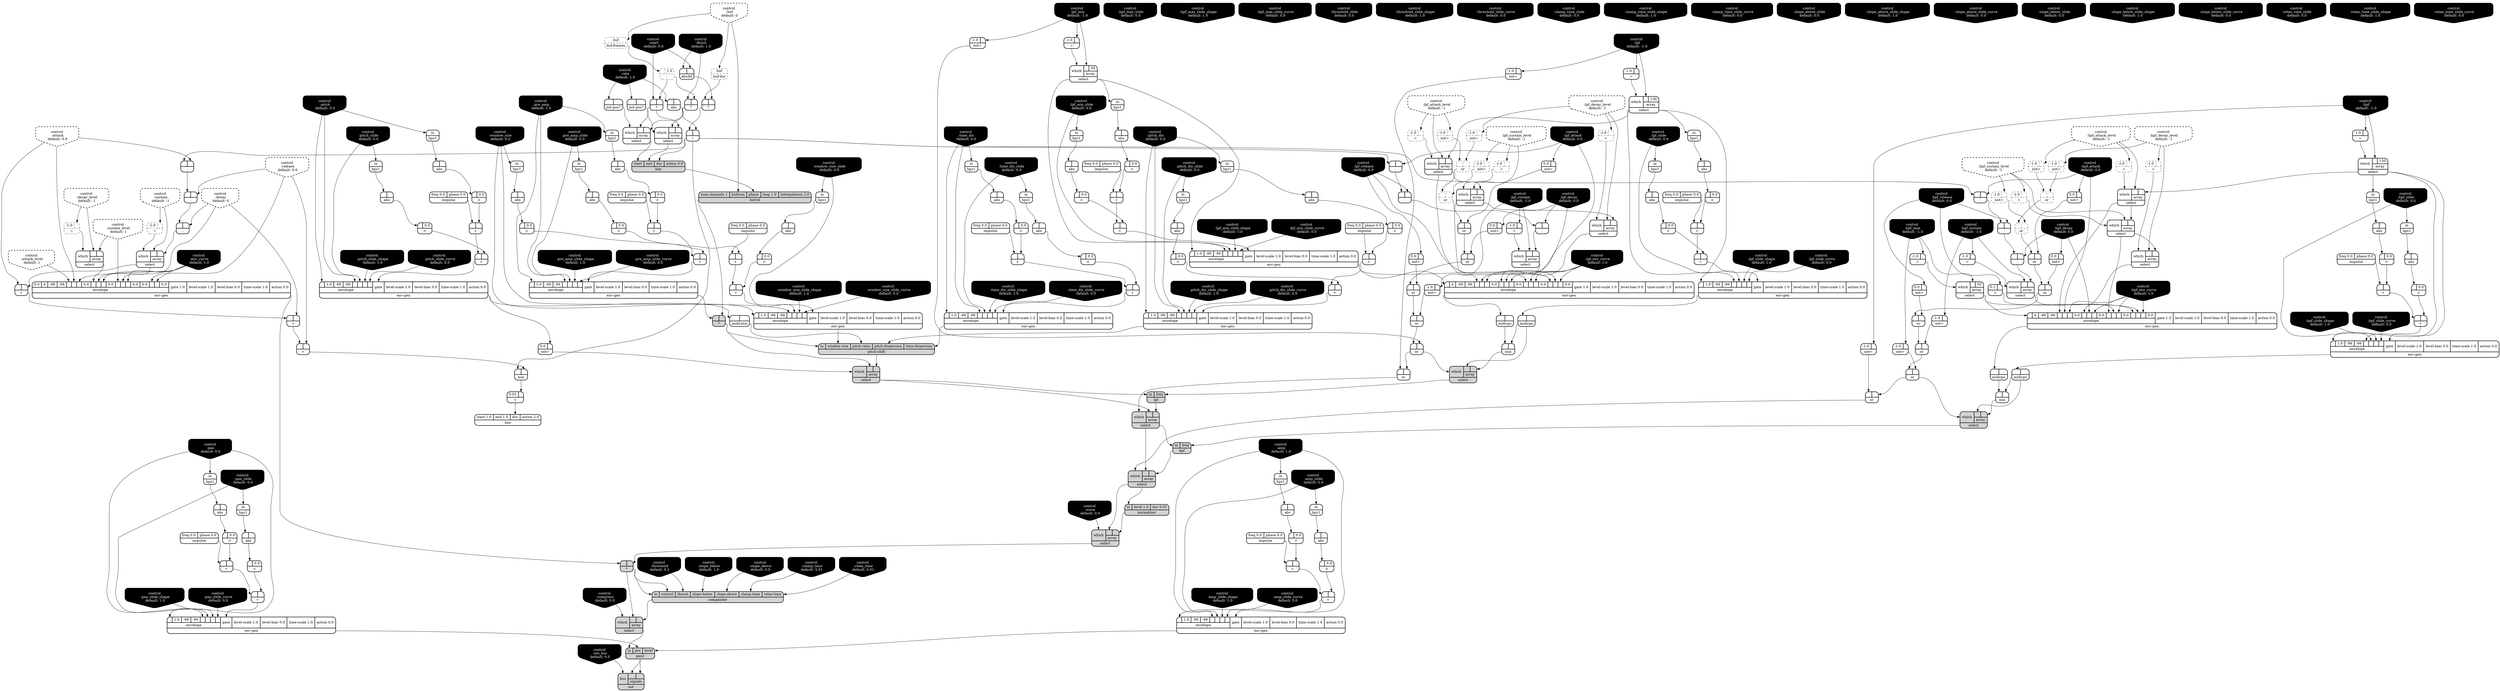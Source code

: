 digraph synthdef {
132 [label = "{{ <a> |<b> } |<__UG_NAME__>* }" style="bold, rounded" shape=record rankdir=LR];
193 [label = "{{ <a> |<b> } |<__UG_NAME__>* }" style="bold, rounded" shape=record rankdir=LR];
194 [label = "{{ <a> |<b> } |<__UG_NAME__>* }" style="bold, rounded" shape=record rankdir=LR];
200 [label = "{{ <a> |<b> } |<__UG_NAME__>* }" style="filled, bold, rounded"  shape=record rankdir=LR];
284 [label = "{{ <a> |<b> } |<__UG_NAME__>* }" style="filled, bold, rounded"  shape=record rankdir=LR];
100 [label = "{{ <a> |<b> } |<__UG_NAME__>+ }" style="bold, rounded" shape=record rankdir=LR];
104 [label = "{{ <a> |<b> } |<__UG_NAME__>+ }" style="bold, rounded" shape=record rankdir=LR];
112 [label = "{{ <a> |<b> } |<__UG_NAME__>+ }" style="bold, rounded" shape=record rankdir=LR];
116 [label = "{{ <a> |<b> } |<__UG_NAME__>+ }" style="bold, rounded" shape=record rankdir=LR];
175 [label = "{{ <a> |<b> } |<__UG_NAME__>+ }" style="bold, rounded" shape=record rankdir=LR];
179 [label = "{{ <a> |<b> } |<__UG_NAME__>+ }" style="bold, rounded" shape=record rankdir=LR];
184 [label = "{{ <a> |<b> } |<__UG_NAME__>+ }" style="bold, rounded" shape=record rankdir=LR];
188 [label = "{{ <a> |<b> } |<__UG_NAME__>+ }" style="bold, rounded" shape=record rankdir=LR];
205 [label = "{{ <a> |<b> } |<__UG_NAME__>+ }" style="bold, rounded" shape=record rankdir=LR];
209 [label = "{{ <a> |<b> } |<__UG_NAME__>+ }" style="bold, rounded" shape=record rankdir=LR];
218 [label = "{{ <a> |<b> } |<__UG_NAME__>+ }" style="bold, rounded" shape=record rankdir=LR];
222 [label = "{{ <a> |<b> } |<__UG_NAME__>+ }" style="bold, rounded" shape=record rankdir=LR];
231 [label = "{{ <a> |<b> } |<__UG_NAME__>+ }" style="bold, rounded" shape=record rankdir=LR];
235 [label = "{{ <a> |<b> } |<__UG_NAME__>+ }" style="bold, rounded" shape=record rankdir=LR];
256 [label = "{{ <a> |<b> } |<__UG_NAME__>+ }" style="bold, rounded" shape=record rankdir=LR];
260 [label = "{{ <a> |<b> } |<__UG_NAME__>+ }" style="bold, rounded" shape=record rankdir=LR];
275 [label = "{{ <a> 0.1|<b> } |<__UG_NAME__>+ }" style="bold, rounded" shape=record rankdir=LR];
289 [label = "{{ <a> |<b> } |<__UG_NAME__>+ }" style="bold, rounded" shape=record rankdir=LR];
299 [label = "{{ <a> |<b> } |<__UG_NAME__>+ }" style="bold, rounded" shape=record rankdir=LR];
303 [label = "{{ <a> |<b> } |<__UG_NAME__>+ }" style="bold, rounded" shape=record rankdir=LR];
305 [label = "{{ <a> |<b> } |<__UG_NAME__>+ }" style="bold, rounded" shape=record rankdir=LR];
309 [label = "{{ <a> |<b> } |<__UG_NAME__>+ }" style="bold, rounded" shape=record rankdir=LR];
310 [label = "{{ <a> |<b> } |<__UG_NAME__>+ }" style="bold, rounded" shape=record rankdir=LR];
311 [label = "{{ <a> |<b> } |<__UG_NAME__>+ }" style="bold, rounded" shape=record rankdir=LR];
313 [label = "{{ <a> 0.03|<b> } |<__UG_NAME__>+ }" style="bold, rounded" shape=record rankdir=LR];
135 [label = "{{ <a> |<b> } |<__UG_NAME__>- }" style="bold, rounded" shape=record rankdir=LR];
136 [label = "{{ <a> |<b> } |<__UG_NAME__>- }" style="bold, rounded" shape=record rankdir=LR];
137 [label = "{{ <a> |<b> } |<__UG_NAME__>- }" style="bold, rounded" shape=record rankdir=LR];
192 [label = "{{ <a> |<b> 1.0} |<__UG_NAME__>- }" style="dashed, rounded" shape=record rankdir=LR];
240 [label = "{{ <a> |<b> } |<__UG_NAME__>- }" style="bold, rounded" shape=record rankdir=LR];
241 [label = "{{ <a> |<b> } |<__UG_NAME__>- }" style="bold, rounded" shape=record rankdir=LR];
242 [label = "{{ <a> |<b> } |<__UG_NAME__>- }" style="bold, rounded" shape=record rankdir=LR];
271 [label = "{{ <a> |<b> } |<__UG_NAME__>- }" style="bold, rounded" shape=record rankdir=LR];
272 [label = "{{ <a> |<b> } |<__UG_NAME__>- }" style="bold, rounded" shape=record rankdir=LR];
273 [label = "{{ <a> |<b> } |<__UG_NAME__>- }" style="bold, rounded" shape=record rankdir=LR];
134 [label = "{{ <a> |<b> } |<__UG_NAME__>/ }" style="bold, rounded" shape=record rankdir=LR];
95 [label = "{{ <a> -1.0|<b> } |<__UG_NAME__>= }" style="dashed, rounded" shape=record rankdir=LR];
119 [label = "{{ <a> -1.0|<b> } |<__UG_NAME__>= }" style="dashed, rounded" shape=record rankdir=LR];
120 [label = "{{ <a> -1.0|<b> } |<__UG_NAME__>= }" style="dashed, rounded" shape=record rankdir=LR];
121 [label = "{{ <a> -1.0|<b> } |<__UG_NAME__>= }" style="bold, rounded" shape=record rankdir=LR];
127 [label = "{{ <a> -1.0|<b> } |<__UG_NAME__>= }" style="dashed, rounded" shape=record rankdir=LR];
129 [label = "{{ <a> -1.0|<b> } |<__UG_NAME__>= }" style="dashed, rounded" shape=record rankdir=LR];
226 [label = "{{ <a> -1.0|<b> } |<__UG_NAME__>= }" style="bold, rounded" shape=record rankdir=LR];
237 [label = "{{ <a> -1.0|<b> } |<__UG_NAME__>= }" style="dashed, rounded" shape=record rankdir=LR];
239 [label = "{{ <a> -1.0|<b> } |<__UG_NAME__>= }" style="bold, rounded" shape=record rankdir=LR];
251 [label = "{{ <a> -1.0|<b> } |<__UG_NAME__>= }" style="bold, rounded" shape=record rankdir=LR];
263 [label = "{{ <a> -1.0|<b> } |<__UG_NAME__>= }" style="bold, rounded" shape=record rankdir=LR];
266 [label = "{{ <a> -1.0|<b> } |<__UG_NAME__>= }" style="dashed, rounded" shape=record rankdir=LR];
267 [label = "{{ <a> -1.0|<b> } |<__UG_NAME__>= }" style="dashed, rounded" shape=record rankdir=LR];
270 [label = "{{ <a> -1.0|<b> } |<__UG_NAME__>= }" style="bold, rounded" shape=record rankdir=LR];
99 [label = "{{ <a> |<b> 0.0} |<__UG_NAME__>\> }" style="bold, rounded" shape=record rankdir=LR];
103 [label = "{{ <a> |<b> 0.0} |<__UG_NAME__>\> }" style="bold, rounded" shape=record rankdir=LR];
111 [label = "{{ <a> |<b> 0.0} |<__UG_NAME__>\> }" style="bold, rounded" shape=record rankdir=LR];
115 [label = "{{ <a> |<b> 0.0} |<__UG_NAME__>\> }" style="bold, rounded" shape=record rankdir=LR];
174 [label = "{{ <a> |<b> 0.0} |<__UG_NAME__>\> }" style="bold, rounded" shape=record rankdir=LR];
178 [label = "{{ <a> |<b> 0.0} |<__UG_NAME__>\> }" style="bold, rounded" shape=record rankdir=LR];
183 [label = "{{ <a> |<b> 0.0} |<__UG_NAME__>\> }" style="bold, rounded" shape=record rankdir=LR];
187 [label = "{{ <a> |<b> 0.0} |<__UG_NAME__>\> }" style="bold, rounded" shape=record rankdir=LR];
204 [label = "{{ <a> |<b> 0.0} |<__UG_NAME__>\> }" style="bold, rounded" shape=record rankdir=LR];
208 [label = "{{ <a> |<b> 0.0} |<__UG_NAME__>\> }" style="bold, rounded" shape=record rankdir=LR];
217 [label = "{{ <a> |<b> 0.0} |<__UG_NAME__>\> }" style="bold, rounded" shape=record rankdir=LR];
221 [label = "{{ <a> |<b> 0.0} |<__UG_NAME__>\> }" style="bold, rounded" shape=record rankdir=LR];
230 [label = "{{ <a> |<b> 0.0} |<__UG_NAME__>\> }" style="bold, rounded" shape=record rankdir=LR];
234 [label = "{{ <a> |<b> 0.0} |<__UG_NAME__>\> }" style="bold, rounded" shape=record rankdir=LR];
255 [label = "{{ <a> |<b> 0.0} |<__UG_NAME__>\> }" style="bold, rounded" shape=record rankdir=LR];
259 [label = "{{ <a> |<b> 0.0} |<__UG_NAME__>\> }" style="bold, rounded" shape=record rankdir=LR];
288 [label = "{{ <a> |<b> 0.0} |<__UG_NAME__>\> }" style="bold, rounded" shape=record rankdir=LR];
292 [label = "{{ <a> |<b> 0.0} |<__UG_NAME__>\> }" style="bold, rounded" shape=record rankdir=LR];
297 [label = "{{ <a> |<b> 0.0} |<__UG_NAME__>\> }" style="bold, rounded" shape=record rankdir=LR];
302 [label = "{{ <a> |<b> 0.0} |<__UG_NAME__>\> }" style="bold, rounded" shape=record rankdir=LR];
98 [label = "{{ <a> |<b> } |<__UG_NAME__>abs }" style="bold, rounded" shape=record rankdir=LR];
102 [label = "{{ <a> |<b> } |<__UG_NAME__>abs }" style="bold, rounded" shape=record rankdir=LR];
107 [label = "{{ <a> |<b> } |<__UG_NAME__>abs }" style="bold, rounded" shape=record rankdir=LR];
110 [label = "{{ <a> |<b> } |<__UG_NAME__>abs }" style="bold, rounded" shape=record rankdir=LR];
114 [label = "{{ <a> |<b> } |<__UG_NAME__>abs }" style="bold, rounded" shape=record rankdir=LR];
133 [label = "{{ <a> |<b> } |<__UG_NAME__>abs }" style="bold, rounded" shape=record rankdir=LR];
173 [label = "{{ <a> |<b> } |<__UG_NAME__>abs }" style="bold, rounded" shape=record rankdir=LR];
177 [label = "{{ <a> |<b> } |<__UG_NAME__>abs }" style="bold, rounded" shape=record rankdir=LR];
186 [label = "{{ <a> |<b> } |<__UG_NAME__>abs }" style="bold, rounded" shape=record rankdir=LR];
203 [label = "{{ <a> |<b> } |<__UG_NAME__>abs }" style="bold, rounded" shape=record rankdir=LR];
207 [label = "{{ <a> |<b> } |<__UG_NAME__>abs }" style="bold, rounded" shape=record rankdir=LR];
216 [label = "{{ <a> |<b> } |<__UG_NAME__>abs }" style="bold, rounded" shape=record rankdir=LR];
220 [label = "{{ <a> |<b> } |<__UG_NAME__>abs }" style="bold, rounded" shape=record rankdir=LR];
229 [label = "{{ <a> |<b> } |<__UG_NAME__>abs }" style="bold, rounded" shape=record rankdir=LR];
233 [label = "{{ <a> |<b> } |<__UG_NAME__>abs }" style="bold, rounded" shape=record rankdir=LR];
254 [label = "{{ <a> |<b> } |<__UG_NAME__>abs }" style="bold, rounded" shape=record rankdir=LR];
258 [label = "{{ <a> |<b> } |<__UG_NAME__>abs }" style="bold, rounded" shape=record rankdir=LR];
287 [label = "{{ <a> |<b> } |<__UG_NAME__>abs }" style="bold, rounded" shape=record rankdir=LR];
291 [label = "{{ <a> |<b> } |<__UG_NAME__>abs }" style="bold, rounded" shape=record rankdir=LR];
296 [label = "{{ <a> |<b> } |<__UG_NAME__>abs }" style="bold, rounded" shape=record rankdir=LR];
301 [label = "{{ <a> |<b> } |<__UG_NAME__>abs }" style="bold, rounded" shape=record rankdir=LR];
131 [label = "{{ <a> |<b> } |<__UG_NAME__>absdif }" style="bold, rounded" shape=record rankdir=LR];
130 [label = "{{ <buf> buf} |<__UG_NAME__>buf-dur }" style="dashed, rounded" shape=record rankdir=LR];
191 [label = "{{ <buf> buf} |<__UG_NAME__>buf-frames }" style="dashed, rounded" shape=record rankdir=LR];
199 [label = "{{ <num____channels> num-channels 1|<bufnum> bufnum|<phase> phase|<loop> loop 1.0|<interpolation> interpolation 2.0} |<__UG_NAME__>buf-rd }" style="filled, bold, rounded"  shape=record rankdir=LR];
293 [label = "{{ <in> in|<control> control|<thresh> thresh|<slope____below> slope-below|<slope____above> slope-above|<clamp____time> clamp-time|<relax____time> relax-time} |<__UG_NAME__>compander }" style="filled, bold, rounded"  shape=record rankdir=LR];
0 [label = "control
 :buf
 default: 0" shape=invhouse style="rounded, dashed, filled, bold" fillcolor=white fontcolor=black ]; 
1 [label = "control
 :lpf_attack_level
 default: -1" shape=invhouse style="rounded, dashed, filled, bold" fillcolor=white fontcolor=black ]; 
2 [label = "control
 :lpf_decay_level
 default: -1" shape=invhouse style="rounded, dashed, filled, bold" fillcolor=white fontcolor=black ]; 
3 [label = "control
 :lpf_sustain_level
 default: -1" shape=invhouse style="rounded, dashed, filled, bold" fillcolor=white fontcolor=black ]; 
4 [label = "control
 :hpf_attack_level
 default: -1" shape=invhouse style="rounded, dashed, filled, bold" fillcolor=white fontcolor=black ]; 
5 [label = "control
 :hpf_decay_level
 default: -1" shape=invhouse style="rounded, dashed, filled, bold" fillcolor=white fontcolor=black ]; 
6 [label = "control
 :hpf_sustain_level
 default: -1" shape=invhouse style="rounded, dashed, filled, bold" fillcolor=white fontcolor=black ]; 
7 [label = "control
 :attack
 default: 0.0" shape=invhouse style="rounded, dashed, filled, bold" fillcolor=white fontcolor=black ]; 
8 [label = "control
 :decay
 default: 0" shape=invhouse style="rounded, dashed, filled, bold" fillcolor=white fontcolor=black ]; 
9 [label = "control
 :sustain
 default: -1" shape=invhouse style="rounded, dashed, filled, bold" fillcolor=white fontcolor=black ]; 
10 [label = "control
 :release
 default: 0.0" shape=invhouse style="rounded, dashed, filled, bold" fillcolor=white fontcolor=black ]; 
11 [label = "control
 :attack_level
 default: 1" shape=invhouse style="rounded, dashed, filled, bold" fillcolor=white fontcolor=black ]; 
12 [label = "control
 :decay_level
 default: -1" shape=invhouse style="rounded, dashed, filled, bold" fillcolor=white fontcolor=black ]; 
13 [label = "control
 :sustain_level
 default: 1" shape=invhouse style="rounded, dashed, filled, bold" fillcolor=white fontcolor=black ]; 
14 [label = "control
 :amp
 default: 1.0" shape=invhouse style="rounded, filled, bold" fillcolor=black fontcolor=white ]; 
15 [label = "control
 :amp_slide
 default: 0.0" shape=invhouse style="rounded, filled, bold" fillcolor=black fontcolor=white ]; 
16 [label = "control
 :amp_slide_shape
 default: 1.0" shape=invhouse style="rounded, filled, bold" fillcolor=black fontcolor=white ]; 
17 [label = "control
 :amp_slide_curve
 default: 0.0" shape=invhouse style="rounded, filled, bold" fillcolor=black fontcolor=white ]; 
18 [label = "control
 :pan
 default: 0.0" shape=invhouse style="rounded, filled, bold" fillcolor=black fontcolor=white ]; 
19 [label = "control
 :pan_slide
 default: 0.0" shape=invhouse style="rounded, filled, bold" fillcolor=black fontcolor=white ]; 
20 [label = "control
 :pan_slide_shape
 default: 1.0" shape=invhouse style="rounded, filled, bold" fillcolor=black fontcolor=white ]; 
21 [label = "control
 :pan_slide_curve
 default: 0.0" shape=invhouse style="rounded, filled, bold" fillcolor=black fontcolor=white ]; 
22 [label = "control
 :lpf
 default: -1.0" shape=invhouse style="rounded, filled, bold" fillcolor=black fontcolor=white ]; 
23 [label = "control
 :lpf_slide
 default: 0.0" shape=invhouse style="rounded, filled, bold" fillcolor=black fontcolor=white ]; 
24 [label = "control
 :lpf_slide_shape
 default: 1.0" shape=invhouse style="rounded, filled, bold" fillcolor=black fontcolor=white ]; 
25 [label = "control
 :lpf_slide_curve
 default: 0.0" shape=invhouse style="rounded, filled, bold" fillcolor=black fontcolor=white ]; 
26 [label = "control
 :lpf_attack
 default: 0.0" shape=invhouse style="rounded, filled, bold" fillcolor=black fontcolor=white ]; 
27 [label = "control
 :lpf_sustain
 default: -1.0" shape=invhouse style="rounded, filled, bold" fillcolor=black fontcolor=white ]; 
28 [label = "control
 :lpf_decay
 default: 0.0" shape=invhouse style="rounded, filled, bold" fillcolor=black fontcolor=white ]; 
29 [label = "control
 :lpf_release
 default: 0.0" shape=invhouse style="rounded, filled, bold" fillcolor=black fontcolor=white ]; 
30 [label = "control
 :lpf_min
 default: -1.0" shape=invhouse style="rounded, filled, bold" fillcolor=black fontcolor=white ]; 
31 [label = "control
 :lpf_min_slide
 default: 0.0" shape=invhouse style="rounded, filled, bold" fillcolor=black fontcolor=white ]; 
32 [label = "control
 :lpf_min_slide_shape
 default: 1.0" shape=invhouse style="rounded, filled, bold" fillcolor=black fontcolor=white ]; 
33 [label = "control
 :lpf_min_slide_curve
 default: 0.0" shape=invhouse style="rounded, filled, bold" fillcolor=black fontcolor=white ]; 
34 [label = "control
 :lpf_env_curve
 default: 1.0" shape=invhouse style="rounded, filled, bold" fillcolor=black fontcolor=white ]; 
35 [label = "control
 :hpf
 default: -1.0" shape=invhouse style="rounded, filled, bold" fillcolor=black fontcolor=white ]; 
36 [label = "control
 :hpf_slide
 default: 0.0" shape=invhouse style="rounded, filled, bold" fillcolor=black fontcolor=white ]; 
37 [label = "control
 :hpf_slide_shape
 default: 1.0" shape=invhouse style="rounded, filled, bold" fillcolor=black fontcolor=white ]; 
38 [label = "control
 :hpf_slide_curve
 default: 0.0" shape=invhouse style="rounded, filled, bold" fillcolor=black fontcolor=white ]; 
39 [label = "control
 :hpf_attack
 default: 0.0" shape=invhouse style="rounded, filled, bold" fillcolor=black fontcolor=white ]; 
40 [label = "control
 :hpf_sustain
 default: -1.0" shape=invhouse style="rounded, filled, bold" fillcolor=black fontcolor=white ]; 
41 [label = "control
 :hpf_decay
 default: 0.0" shape=invhouse style="rounded, filled, bold" fillcolor=black fontcolor=white ]; 
42 [label = "control
 :hpf_release
 default: 0.0" shape=invhouse style="rounded, filled, bold" fillcolor=black fontcolor=white ]; 
43 [label = "control
 :hpf_max
 default: -1.0" shape=invhouse style="rounded, filled, bold" fillcolor=black fontcolor=white ]; 
44 [label = "control
 :hpf_max_slide
 default: 0.0" shape=invhouse style="rounded, filled, bold" fillcolor=black fontcolor=white ]; 
45 [label = "control
 :hpf_max_slide_shape
 default: 1.0" shape=invhouse style="rounded, filled, bold" fillcolor=black fontcolor=white ]; 
46 [label = "control
 :hpf_max_slide_curve
 default: 0.0" shape=invhouse style="rounded, filled, bold" fillcolor=black fontcolor=white ]; 
47 [label = "control
 :hpf_env_curve
 default: 1.0" shape=invhouse style="rounded, filled, bold" fillcolor=black fontcolor=white ]; 
48 [label = "control
 :env_curve
 default: 1.0" shape=invhouse style="rounded, filled, bold" fillcolor=black fontcolor=white ]; 
49 [label = "control
 :rate
 default: 1.0" shape=invhouse style="rounded, filled, bold" fillcolor=black fontcolor=white ]; 
50 [label = "control
 :start
 default: 0.0" shape=invhouse style="rounded, filled, bold" fillcolor=black fontcolor=white ]; 
51 [label = "control
 :finish
 default: 1.0" shape=invhouse style="rounded, filled, bold" fillcolor=black fontcolor=white ]; 
52 [label = "control
 :norm
 default: 0.0" shape=invhouse style="rounded, filled, bold" fillcolor=black fontcolor=white ]; 
53 [label = "control
 :pitch
 default: 0.0" shape=invhouse style="rounded, filled, bold" fillcolor=black fontcolor=white ]; 
54 [label = "control
 :pitch_slide
 default: 0.0" shape=invhouse style="rounded, filled, bold" fillcolor=black fontcolor=white ]; 
55 [label = "control
 :pitch_slide_shape
 default: 1.0" shape=invhouse style="rounded, filled, bold" fillcolor=black fontcolor=white ]; 
56 [label = "control
 :pitch_slide_curve
 default: 0.0" shape=invhouse style="rounded, filled, bold" fillcolor=black fontcolor=white ]; 
57 [label = "control
 :window_size
 default: 0.2" shape=invhouse style="rounded, filled, bold" fillcolor=black fontcolor=white ]; 
58 [label = "control
 :window_size_slide
 default: 0.0" shape=invhouse style="rounded, filled, bold" fillcolor=black fontcolor=white ]; 
59 [label = "control
 :window_size_slide_shape
 default: 1.0" shape=invhouse style="rounded, filled, bold" fillcolor=black fontcolor=white ]; 
60 [label = "control
 :window_size_slide_curve
 default: 0.0" shape=invhouse style="rounded, filled, bold" fillcolor=black fontcolor=white ]; 
61 [label = "control
 :pitch_dis
 default: 0.0" shape=invhouse style="rounded, filled, bold" fillcolor=black fontcolor=white ]; 
62 [label = "control
 :pitch_dis_slide
 default: 0.0" shape=invhouse style="rounded, filled, bold" fillcolor=black fontcolor=white ]; 
63 [label = "control
 :pitch_dis_slide_shape
 default: 1.0" shape=invhouse style="rounded, filled, bold" fillcolor=black fontcolor=white ]; 
64 [label = "control
 :pitch_dis_slide_curve
 default: 0.0" shape=invhouse style="rounded, filled, bold" fillcolor=black fontcolor=white ]; 
65 [label = "control
 :time_dis
 default: 0.0" shape=invhouse style="rounded, filled, bold" fillcolor=black fontcolor=white ]; 
66 [label = "control
 :time_dis_slide
 default: 0.0" shape=invhouse style="rounded, filled, bold" fillcolor=black fontcolor=white ]; 
67 [label = "control
 :time_dis_slide_shape
 default: 1.0" shape=invhouse style="rounded, filled, bold" fillcolor=black fontcolor=white ]; 
68 [label = "control
 :time_dis_slide_curve
 default: 0.0" shape=invhouse style="rounded, filled, bold" fillcolor=black fontcolor=white ]; 
69 [label = "control
 :compress
 default: 0.0" shape=invhouse style="rounded, filled, bold" fillcolor=black fontcolor=white ]; 
70 [label = "control
 :pre_amp
 default: 1.0" shape=invhouse style="rounded, filled, bold" fillcolor=black fontcolor=white ]; 
71 [label = "control
 :pre_amp_slide
 default: 0.0" shape=invhouse style="rounded, filled, bold" fillcolor=black fontcolor=white ]; 
72 [label = "control
 :pre_amp_slide_shape
 default: 1.0" shape=invhouse style="rounded, filled, bold" fillcolor=black fontcolor=white ]; 
73 [label = "control
 :pre_amp_slide_curve
 default: 0.0" shape=invhouse style="rounded, filled, bold" fillcolor=black fontcolor=white ]; 
74 [label = "control
 :threshold
 default: 0.2" shape=invhouse style="rounded, filled, bold" fillcolor=black fontcolor=white ]; 
75 [label = "control
 :threshold_slide
 default: 0.0" shape=invhouse style="rounded, filled, bold" fillcolor=black fontcolor=white ]; 
76 [label = "control
 :threshold_slide_shape
 default: 1.0" shape=invhouse style="rounded, filled, bold" fillcolor=black fontcolor=white ]; 
77 [label = "control
 :threshold_slide_curve
 default: 0.0" shape=invhouse style="rounded, filled, bold" fillcolor=black fontcolor=white ]; 
78 [label = "control
 :clamp_time
 default: 0.01" shape=invhouse style="rounded, filled, bold" fillcolor=black fontcolor=white ]; 
79 [label = "control
 :clamp_time_slide
 default: 0.0" shape=invhouse style="rounded, filled, bold" fillcolor=black fontcolor=white ]; 
80 [label = "control
 :clamp_time_slide_shape
 default: 1.0" shape=invhouse style="rounded, filled, bold" fillcolor=black fontcolor=white ]; 
81 [label = "control
 :clamp_time_slide_curve
 default: 0.0" shape=invhouse style="rounded, filled, bold" fillcolor=black fontcolor=white ]; 
82 [label = "control
 :slope_above
 default: 0.5" shape=invhouse style="rounded, filled, bold" fillcolor=black fontcolor=white ]; 
83 [label = "control
 :slope_above_slide
 default: 0.0" shape=invhouse style="rounded, filled, bold" fillcolor=black fontcolor=white ]; 
84 [label = "control
 :slope_above_slide_shape
 default: 1.0" shape=invhouse style="rounded, filled, bold" fillcolor=black fontcolor=white ]; 
85 [label = "control
 :slope_above_slide_curve
 default: 0.0" shape=invhouse style="rounded, filled, bold" fillcolor=black fontcolor=white ]; 
86 [label = "control
 :slope_below
 default: 1.0" shape=invhouse style="rounded, filled, bold" fillcolor=black fontcolor=white ]; 
87 [label = "control
 :slope_below_slide
 default: 0.0" shape=invhouse style="rounded, filled, bold" fillcolor=black fontcolor=white ]; 
88 [label = "control
 :slope_below_slide_shape
 default: 1.0" shape=invhouse style="rounded, filled, bold" fillcolor=black fontcolor=white ]; 
89 [label = "control
 :slope_below_slide_curve
 default: 0.0" shape=invhouse style="rounded, filled, bold" fillcolor=black fontcolor=white ]; 
90 [label = "control
 :relax_time
 default: 0.01" shape=invhouse style="rounded, filled, bold" fillcolor=black fontcolor=white ]; 
91 [label = "control
 :relax_time_slide
 default: 0.0" shape=invhouse style="rounded, filled, bold" fillcolor=black fontcolor=white ]; 
92 [label = "control
 :relax_time_slide_shape
 default: 1.0" shape=invhouse style="rounded, filled, bold" fillcolor=black fontcolor=white ]; 
93 [label = "control
 :relax_time_slide_curve
 default: 0.0" shape=invhouse style="rounded, filled, bold" fillcolor=black fontcolor=white ]; 
94 [label = "control
 :out_bus
 default: 0.0" shape=invhouse style="rounded, filled, bold" fillcolor=black fontcolor=white ]; 
105 [label = "{{ {{<envelope___control___0>|1.0|-99|-99|<envelope___control___4>|<envelope___control___5>|<envelope___control___6>|<envelope___control___7>}|envelope}|<gate> gate|<level____scale> level-scale 1.0|<level____bias> level-bias 0.0|<time____scale> time-scale 1.0|<action> action 0.0} |<__UG_NAME__>env-gen }" style="bold, rounded" shape=record rankdir=LR];
117 [label = "{{ {{<envelope___control___0>|1.0|-99|-99|<envelope___control___4>|<envelope___control___5>|<envelope___control___6>|<envelope___control___7>}|envelope}|<gate> gate|<level____scale> level-scale 1.0|<level____bias> level-bias 0.0|<time____scale> time-scale 1.0|<action> action 0.0} |<__UG_NAME__>env-gen }" style="bold, rounded" shape=record rankdir=LR];
139 [label = "{{ {{0.0|4|-99|-99|<envelope___control___4>|<envelope___control___5>|<envelope___control___6>|0.0|<envelope___select___8>|<envelope___control___9>|<envelope___control___10>|0.0|<envelope___control___12>|<envelope___select___13>|<envelope___control___14>|0.0|0.0|<envelope___control___17>|<envelope___control___18>|0.0}|envelope}|<gate> gate 1.0|<level____scale> level-scale 1.0|<level____bias> level-bias 0.0|<time____scale> time-scale 1.0|<action> action 0.0} |<__UG_NAME__>env-gen }" style="bold, rounded" shape=record rankdir=LR];
180 [label = "{{ {{<envelope___control___0>|1.0|-99|-99|<envelope___control___4>|<envelope___control___5>|<envelope___control___6>|<envelope___control___7>}|envelope}|<gate> gate|<level____scale> level-scale 1.0|<level____bias> level-bias 0.0|<time____scale> time-scale 1.0|<action> action 0.0} |<__UG_NAME__>env-gen }" style="bold, rounded" shape=record rankdir=LR];
189 [label = "{{ {{<envelope___control___0>|1.0|-99|-99|<envelope___control___4>|<envelope___control___5>|<envelope___control___6>|<envelope___control___7>}|envelope}|<gate> gate|<level____scale> level-scale 1.0|<level____bias> level-bias 0.0|<time____scale> time-scale 1.0|<action> action 0.0} |<__UG_NAME__>env-gen }" style="bold, rounded" shape=record rankdir=LR];
210 [label = "{{ {{<envelope___control___0>|1.0|-99|-99|<envelope___control___4>|<envelope___control___5>|<envelope___control___6>|<envelope___control___7>}|envelope}|<gate> gate|<level____scale> level-scale 1.0|<level____bias> level-bias 0.0|<time____scale> time-scale 1.0|<action> action 0.0} |<__UG_NAME__>env-gen }" style="bold, rounded" shape=record rankdir=LR];
223 [label = "{{ {{<envelope___select___0>|1.0|-99|-99|<envelope___select___4>|<envelope___control___5>|<envelope___control___6>|<envelope___control___7>}|envelope}|<gate> gate|<level____scale> level-scale 1.0|<level____bias> level-bias 0.0|<time____scale> time-scale 1.0|<action> action 0.0} |<__UG_NAME__>env-gen }" style="bold, rounded" shape=record rankdir=LR];
236 [label = "{{ {{<envelope___select___0>|1.0|-99|-99|<envelope___select___4>|<envelope___control___5>|<envelope___control___6>|<envelope___control___7>}|envelope}|<gate> gate|<level____scale> level-scale 1.0|<level____bias> level-bias 0.0|<time____scale> time-scale 1.0|<action> action 0.0} |<__UG_NAME__>env-gen }" style="bold, rounded" shape=record rankdir=LR];
244 [label = "{{ {{<envelope___env____gen___0>|4|-99|-99|<envelope___select___4>|<envelope___control___5>|<envelope___control___6>|0.0|<envelope___select___8>|<envelope___control___9>|<envelope___control___10>|0.0|<envelope___select___12>|<envelope___select___13>|<envelope___control___14>|0.0|<envelope___env____gen___16>|<envelope___control___17>|<envelope___control___18>|0.0}|envelope}|<gate> gate 1.0|<level____scale> level-scale 1.0|<level____bias> level-bias 0.0|<time____scale> time-scale 1.0|<action> action 0.0} |<__UG_NAME__>env-gen }" style="bold, rounded" shape=record rankdir=LR];
261 [label = "{{ {{<envelope___select___0>|1.0|-99|-99|<envelope___select___4>|<envelope___control___5>|<envelope___control___6>|<envelope___control___7>}|envelope}|<gate> gate|<level____scale> level-scale 1.0|<level____bias> level-bias 0.0|<time____scale> time-scale 1.0|<action> action 0.0} |<__UG_NAME__>env-gen }" style="bold, rounded" shape=record rankdir=LR];
276 [label = "{{ {{<envelope___select___0>|4|-99|-99|<envelope___select___4>|<envelope___control___5>|<envelope___control___6>|0.0|<envelope___select___8>|<envelope___control___9>|<envelope___control___10>|0.0|<envelope___select___12>|<envelope___select___13>|<envelope___control___14>|0.0|<envelope___select___16>|<envelope___binary____op____u____gen___17>|<envelope___control___18>|0.0}|envelope}|<gate> gate 1.0|<level____scale> level-scale 1.0|<level____bias> level-bias 0.0|<time____scale> time-scale 1.0|<action> action 0.0} |<__UG_NAME__>env-gen }" style="bold, rounded" shape=record rankdir=LR];
304 [label = "{{ {{<envelope___control___0>|1.0|-99|-99|<envelope___control___4>|<envelope___control___5>|<envelope___control___6>|<envelope___control___7>}|envelope}|<gate> gate|<level____scale> level-scale 1.0|<level____bias> level-bias 0.0|<time____scale> time-scale 1.0|<action> action 0.0} |<__UG_NAME__>env-gen }" style="bold, rounded" shape=record rankdir=LR];
306 [label = "{{ {{<envelope___control___0>|1.0|-99|-99|<envelope___control___4>|<envelope___control___5>|<envelope___control___6>|<envelope___control___7>}|envelope}|<gate> gate|<level____scale> level-scale 1.0|<level____bias> level-bias 0.0|<time____scale> time-scale 1.0|<action> action 0.0} |<__UG_NAME__>env-gen }" style="bold, rounded" shape=record rankdir=LR];
280 [label = "{{ <in> in|<freq> freq} |<__UG_NAME__>hpf }" style="filled, bold, rounded"  shape=record rankdir=LR];
97 [label = "{{ <in> in} |<__UG_NAME__>hpz1 }" style="bold, rounded" shape=record rankdir=LR];
101 [label = "{{ <in> in} |<__UG_NAME__>hpz1 }" style="bold, rounded" shape=record rankdir=LR];
106 [label = "{{ <in> in} |<__UG_NAME__>hpz1 }" style="bold, rounded" shape=record rankdir=LR];
109 [label = "{{ <in> in} |<__UG_NAME__>hpz1 }" style="bold, rounded" shape=record rankdir=LR];
113 [label = "{{ <in> in} |<__UG_NAME__>hpz1 }" style="bold, rounded" shape=record rankdir=LR];
172 [label = "{{ <in> in} |<__UG_NAME__>hpz1 }" style="bold, rounded" shape=record rankdir=LR];
176 [label = "{{ <in> in} |<__UG_NAME__>hpz1 }" style="bold, rounded" shape=record rankdir=LR];
185 [label = "{{ <in> in} |<__UG_NAME__>hpz1 }" style="bold, rounded" shape=record rankdir=LR];
202 [label = "{{ <in> in} |<__UG_NAME__>hpz1 }" style="bold, rounded" shape=record rankdir=LR];
206 [label = "{{ <in> in} |<__UG_NAME__>hpz1 }" style="bold, rounded" shape=record rankdir=LR];
215 [label = "{{ <in> in} |<__UG_NAME__>hpz1 }" style="bold, rounded" shape=record rankdir=LR];
219 [label = "{{ <in> in} |<__UG_NAME__>hpz1 }" style="bold, rounded" shape=record rankdir=LR];
228 [label = "{{ <in> in} |<__UG_NAME__>hpz1 }" style="bold, rounded" shape=record rankdir=LR];
232 [label = "{{ <in> in} |<__UG_NAME__>hpz1 }" style="bold, rounded" shape=record rankdir=LR];
253 [label = "{{ <in> in} |<__UG_NAME__>hpz1 }" style="bold, rounded" shape=record rankdir=LR];
257 [label = "{{ <in> in} |<__UG_NAME__>hpz1 }" style="bold, rounded" shape=record rankdir=LR];
286 [label = "{{ <in> in} |<__UG_NAME__>hpz1 }" style="bold, rounded" shape=record rankdir=LR];
290 [label = "{{ <in> in} |<__UG_NAME__>hpz1 }" style="bold, rounded" shape=record rankdir=LR];
295 [label = "{{ <in> in} |<__UG_NAME__>hpz1 }" style="bold, rounded" shape=record rankdir=LR];
300 [label = "{{ <in> in} |<__UG_NAME__>hpz1 }" style="bold, rounded" shape=record rankdir=LR];
96 [label = "{{ <freq> freq 0.0|<phase> phase 0.0} |<__UG_NAME__>impulse }" style="bold, rounded" shape=record rankdir=LR];
108 [label = "{{ <freq> freq 0.0|<phase> phase 0.0} |<__UG_NAME__>impulse }" style="bold, rounded" shape=record rankdir=LR];
171 [label = "{{ <freq> freq 0.0|<phase> phase 0.0} |<__UG_NAME__>impulse }" style="bold, rounded" shape=record rankdir=LR];
182 [label = "{{ <freq> freq 0.0|<phase> phase 0.0} |<__UG_NAME__>impulse }" style="bold, rounded" shape=record rankdir=LR];
201 [label = "{{ <freq> freq 0.0|<phase> phase 0.0} |<__UG_NAME__>impulse }" style="bold, rounded" shape=record rankdir=LR];
214 [label = "{{ <freq> freq 0.0|<phase> phase 0.0} |<__UG_NAME__>impulse }" style="bold, rounded" shape=record rankdir=LR];
225 [label = "{{ <freq> freq 0.0|<phase> phase 0.0} |<__UG_NAME__>impulse }" style="bold, rounded" shape=record rankdir=LR];
250 [label = "{{ <freq> freq 0.0|<phase> phase 0.0} |<__UG_NAME__>impulse }" style="bold, rounded" shape=record rankdir=LR];
285 [label = "{{ <freq> freq 0.0|<phase> phase 0.0} |<__UG_NAME__>impulse }" style="bold, rounded" shape=record rankdir=LR];
298 [label = "{{ <freq> freq 0.0|<phase> phase 0.0} |<__UG_NAME__>impulse }" style="bold, rounded" shape=record rankdir=LR];
198 [label = "{{ <start> start|<end> end|<dur> dur|<action> action 0.0} |<__UG_NAME__>line }" style="filled, bold, rounded"  shape=record rankdir=LR];
314 [label = "{{ <start> start 1.0|<end> end 1.0|<dur> dur|<action> action 2.0} |<__UG_NAME__>line }" style="bold, rounded" shape=record rankdir=LR];
248 [label = "{{ <in> in|<freq> freq} |<__UG_NAME__>lpf }" style="filled, bold, rounded"  shape=record rankdir=LR];
224 [label = "{{ <a> |<b> } |<__UG_NAME__>midicps }" style="bold, rounded" shape=record rankdir=LR];
245 [label = "{{ <a> |<b> } |<__UG_NAME__>midicps }" style="bold, rounded" shape=record rankdir=LR];
262 [label = "{{ <a> |<b> } |<__UG_NAME__>midicps }" style="bold, rounded" shape=record rankdir=LR];
277 [label = "{{ <a> |<b> } |<__UG_NAME__>midicps }" style="bold, rounded" shape=record rankdir=LR];
211 [label = "{{ <a> |<b> } |<__UG_NAME__>midiratio }" style="bold, rounded" shape=record rankdir=LR];
246 [label = "{{ <a> |<b> } |<__UG_NAME__>min }" style="bold, rounded" shape=record rankdir=LR];
278 [label = "{{ <a> |<b> } |<__UG_NAME__>min }" style="bold, rounded" shape=record rankdir=LR];
312 [label = "{{ <a> |<b> } |<__UG_NAME__>min }" style="bold, rounded" shape=record rankdir=LR];
282 [label = "{{ <in> in|<level> level 1.0|<dur> dur 0.01} |<__UG_NAME__>normalizer }" style="filled, bold, rounded"  shape=record rankdir=LR];
190 [label = "{{ <a> |<b> } |<__UG_NAME__>not-pos? }" style="bold, rounded" shape=record rankdir=LR];
196 [label = "{{ <a> |<b> } |<__UG_NAME__>not-pos? }" style="bold, rounded" shape=record rankdir=LR];
118 [label = "{{ <a> -1.0|<b> } |<__UG_NAME__>not= }" style="dashed, rounded" shape=record rankdir=LR];
125 [label = "{{ <a> -1.0|<b> } |<__UG_NAME__>not= }" style="dashed, rounded" shape=record rankdir=LR];
126 [label = "{{ <a> 0.0|<b> } |<__UG_NAME__>not= }" style="bold, rounded" shape=record rankdir=LR];
140 [label = "{{ <a> -1.0|<b> } |<__UG_NAME__>not= }" style="bold, rounded" shape=record rankdir=LR];
141 [label = "{{ <a> -1.0|<b> } |<__UG_NAME__>not= }" style="dashed, rounded" shape=record rankdir=LR];
142 [label = "{{ <a> -1.0|<b> } |<__UG_NAME__>not= }" style="dashed, rounded" shape=record rankdir=LR];
144 [label = "{{ <a> -1.0|<b> } |<__UG_NAME__>not= }" style="dashed, rounded" shape=record rankdir=LR];
146 [label = "{{ <a> 0.0|<b> } |<__UG_NAME__>not= }" style="bold, rounded" shape=record rankdir=LR];
149 [label = "{{ <a> 0.0|<b> } |<__UG_NAME__>not= }" style="bold, rounded" shape=record rankdir=LR];
151 [label = "{{ <a> -1.0|<b> } |<__UG_NAME__>not= }" style="bold, rounded" shape=record rankdir=LR];
153 [label = "{{ <a> -1.0|<b> } |<__UG_NAME__>not= }" style="bold, rounded" shape=record rankdir=LR];
156 [label = "{{ <a> -1.0|<b> } |<__UG_NAME__>not= }" style="bold, rounded" shape=record rankdir=LR];
157 [label = "{{ <a> -1.0|<b> } |<__UG_NAME__>not= }" style="dashed, rounded" shape=record rankdir=LR];
160 [label = "{{ <a> 0.0|<b> } |<__UG_NAME__>not= }" style="bold, rounded" shape=record rankdir=LR];
162 [label = "{{ <a> 0.0|<b> } |<__UG_NAME__>not= }" style="bold, rounded" shape=record rankdir=LR];
164 [label = "{{ <a> 0.0|<b> } |<__UG_NAME__>not= }" style="bold, rounded" shape=record rankdir=LR];
166 [label = "{{ <a> -1.0|<b> } |<__UG_NAME__>not= }" style="bold, rounded" shape=record rankdir=LR];
168 [label = "{{ <a> -1.0|<b> } |<__UG_NAME__>not= }" style="bold, rounded" shape=record rankdir=LR];
181 [label = "{{ <a> 0.0|<b> } |<__UG_NAME__>not= }" style="bold, rounded" shape=record rankdir=LR];
143 [label = "{{ <a> |<b> } |<__UG_NAME__>or }" style="dashed, rounded" shape=record rankdir=LR];
145 [label = "{{ <a> |<b> } |<__UG_NAME__>or }" style="dashed, rounded" shape=record rankdir=LR];
147 [label = "{{ <a> |<b> } |<__UG_NAME__>or }" style="bold, rounded" shape=record rankdir=LR];
148 [label = "{{ <a> |<b> } |<__UG_NAME__>or }" style="bold, rounded" shape=record rankdir=LR];
150 [label = "{{ <a> |<b> } |<__UG_NAME__>or }" style="bold, rounded" shape=record rankdir=LR];
152 [label = "{{ <a> |<b> } |<__UG_NAME__>or }" style="bold, rounded" shape=record rankdir=LR];
154 [label = "{{ <a> |<b> } |<__UG_NAME__>or }" style="bold, rounded" shape=record rankdir=LR];
155 [label = "{{ <a> |<b> } |<__UG_NAME__>or }" style="bold, rounded" shape=record rankdir=LR];
158 [label = "{{ <a> |<b> } |<__UG_NAME__>or }" style="dashed, rounded" shape=record rankdir=LR];
159 [label = "{{ <a> |<b> } |<__UG_NAME__>or }" style="dashed, rounded" shape=record rankdir=LR];
161 [label = "{{ <a> |<b> } |<__UG_NAME__>or }" style="bold, rounded" shape=record rankdir=LR];
163 [label = "{{ <a> |<b> } |<__UG_NAME__>or }" style="bold, rounded" shape=record rankdir=LR];
165 [label = "{{ <a> |<b> } |<__UG_NAME__>or }" style="bold, rounded" shape=record rankdir=LR];
167 [label = "{{ <a> |<b> } |<__UG_NAME__>or }" style="bold, rounded" shape=record rankdir=LR];
169 [label = "{{ <a> |<b> } |<__UG_NAME__>or }" style="bold, rounded" shape=record rankdir=LR];
170 [label = "{{ <a> |<b> } |<__UG_NAME__>or }" style="bold, rounded" shape=record rankdir=LR];
308 [label = "{{ <bus> bus|{{<signals___pan2___0>|<signals___pan2___1>}|signals}} |<__UG_NAME__>out }" style="filled, bold, rounded"  shape=record rankdir=LR];
307 [label = "{{ <in> in|<pos> pos|<level> level} |<__UG_NAME__>pan2 }" style="filled, bold, rounded"  shape=record rankdir=LR];
212 [label = "{{ <in> in|<window____size> window-size|<pitch____ratio> pitch-ratio|<pitch____dispersion> pitch-dispersion|<time____dispersion> time-dispersion} |<__UG_NAME__>pitch-shift }" style="filled, bold, rounded"  shape=record rankdir=LR];
122 [label = "{{ <which> which|{{<array___control___0>|130}|array}} |<__UG_NAME__>select }" style="bold, rounded" shape=record rankdir=LR];
123 [label = "{{ <which> which|{{<array___control___0>|<array___select___1>}|array}} |<__UG_NAME__>select }" style="bold, rounded" shape=record rankdir=LR];
124 [label = "{{ <which> which|{{<array___control___0>|<array___select___1>}|array}} |<__UG_NAME__>select }" style="bold, rounded" shape=record rankdir=LR];
128 [label = "{{ <which> which|{{<array___control___0>|<array___control___1>}|array}} |<__UG_NAME__>select }" style="bold, rounded" shape=record rankdir=LR];
138 [label = "{{ <which> which|{{<array___control___0>|<array___binary____op____u____gen___1>}|array}} |<__UG_NAME__>select }" style="bold, rounded" shape=record rankdir=LR];
195 [label = "{{ <which> which|{{<array___binary____op____u____gen___0>|<array___binary____op____u____gen___1>}|array}} |<__UG_NAME__>select }" style="bold, rounded" shape=record rankdir=LR];
197 [label = "{{ <which> which|{{<array___binary____op____u____gen___0>|<array___binary____op____u____gen___1>}|array}} |<__UG_NAME__>select }" style="bold, rounded" shape=record rankdir=LR];
213 [label = "{{ <which> which|{{<array___binary____op____u____gen___0>|<array___pitch____shift___1>}|array}} |<__UG_NAME__>select }" style="filled, bold, rounded"  shape=record rankdir=LR];
227 [label = "{{ <which> which|{{<array___control___0>|50}|array}} |<__UG_NAME__>select }" style="bold, rounded" shape=record rankdir=LR];
238 [label = "{{ <which> which|{{<array___control___0>|<array___select___1>}|array}} |<__UG_NAME__>select }" style="bold, rounded" shape=record rankdir=LR];
243 [label = "{{ <which> which|{{<array___control___0>|<array___binary____op____u____gen___1>}|array}} |<__UG_NAME__>select }" style="bold, rounded" shape=record rankdir=LR];
247 [label = "{{ <which> which|{{<array___unary____op____u____gen___0>|<array___binary____op____u____gen___1>}|array}} |<__UG_NAME__>select }" style="filled, bold, rounded"  shape=record rankdir=LR];
249 [label = "{{ <which> which|{{<array___select___0>|<array___lpf___1>}|array}} |<__UG_NAME__>select }" style="filled, bold, rounded"  shape=record rankdir=LR];
252 [label = "{{ <which> which|{{<array___control___0>|130}|array}} |<__UG_NAME__>select }" style="bold, rounded" shape=record rankdir=LR];
264 [label = "{{ <which> which|{{<array___control___0>|50}|array}} |<__UG_NAME__>select }" style="bold, rounded" shape=record rankdir=LR];
265 [label = "{{ <which> which|{{<array___control___0>|<array___select___1>}|array}} |<__UG_NAME__>select }" style="bold, rounded" shape=record rankdir=LR];
268 [label = "{{ <which> which|{{<array___control___0>|<array___select___1>}|array}} |<__UG_NAME__>select }" style="bold, rounded" shape=record rankdir=LR];
269 [label = "{{ <which> which|{{<array___control___0>|<array___select___1>}|array}} |<__UG_NAME__>select }" style="bold, rounded" shape=record rankdir=LR];
274 [label = "{{ <which> which|{{<array___control___0>|<array___binary____op____u____gen___1>}|array}} |<__UG_NAME__>select }" style="bold, rounded" shape=record rankdir=LR];
279 [label = "{{ <which> which|{{<array___unary____op____u____gen___0>|<array___binary____op____u____gen___1>}|array}} |<__UG_NAME__>select }" style="filled, bold, rounded"  shape=record rankdir=LR];
281 [label = "{{ <which> which|{{<array___select___0>|<array___hpf___1>}|array}} |<__UG_NAME__>select }" style="filled, bold, rounded"  shape=record rankdir=LR];
283 [label = "{{ <which> which|{{<array___select___0>|<array___normalizer___1>}|array}} |<__UG_NAME__>select }" style="filled, bold, rounded"  shape=record rankdir=LR];
294 [label = "{{ <which> which|{{<array___binary____op____u____gen___0>|<array___compander___1>}|array}} |<__UG_NAME__>select }" style="filled, bold, rounded"  shape=record rankdir=LR];

131:__UG_NAME__ -> 132:b ;
130:__UG_NAME__ -> 132:a ;
192:__UG_NAME__ -> 193:b ;
50:__UG_NAME__ -> 193:a ;
192:__UG_NAME__ -> 194:b ;
51:__UG_NAME__ -> 194:a ;
199:__UG_NAME__ -> 200:b ;
189:__UG_NAME__ -> 200:a ;
283:__UG_NAME__ -> 284:b ;
139:__UG_NAME__ -> 284:a ;
99:__UG_NAME__ -> 100:b ;
96:__UG_NAME__ -> 100:a ;
103:__UG_NAME__ -> 104:b ;
100:__UG_NAME__ -> 104:a ;
111:__UG_NAME__ -> 112:b ;
108:__UG_NAME__ -> 112:a ;
115:__UG_NAME__ -> 116:b ;
112:__UG_NAME__ -> 116:a ;
174:__UG_NAME__ -> 175:b ;
171:__UG_NAME__ -> 175:a ;
178:__UG_NAME__ -> 179:b ;
175:__UG_NAME__ -> 179:a ;
183:__UG_NAME__ -> 184:b ;
182:__UG_NAME__ -> 184:a ;
187:__UG_NAME__ -> 188:b ;
184:__UG_NAME__ -> 188:a ;
204:__UG_NAME__ -> 205:b ;
201:__UG_NAME__ -> 205:a ;
208:__UG_NAME__ -> 209:b ;
205:__UG_NAME__ -> 209:a ;
217:__UG_NAME__ -> 218:b ;
214:__UG_NAME__ -> 218:a ;
221:__UG_NAME__ -> 222:b ;
218:__UG_NAME__ -> 222:a ;
230:__UG_NAME__ -> 231:b ;
225:__UG_NAME__ -> 231:a ;
234:__UG_NAME__ -> 235:b ;
231:__UG_NAME__ -> 235:a ;
255:__UG_NAME__ -> 256:b ;
250:__UG_NAME__ -> 256:a ;
259:__UG_NAME__ -> 260:b ;
256:__UG_NAME__ -> 260:a ;
42:__UG_NAME__ -> 275:b ;
288:__UG_NAME__ -> 289:b ;
285:__UG_NAME__ -> 289:a ;
297:__UG_NAME__ -> 299:b ;
298:__UG_NAME__ -> 299:a ;
302:__UG_NAME__ -> 303:b ;
299:__UG_NAME__ -> 303:a ;
292:__UG_NAME__ -> 305:b ;
289:__UG_NAME__ -> 305:a ;
138:__UG_NAME__ -> 309:b ;
7:__UG_NAME__ -> 309:a ;
8:__UG_NAME__ -> 310:b ;
309:__UG_NAME__ -> 310:a ;
10:__UG_NAME__ -> 311:b ;
310:__UG_NAME__ -> 311:a ;
312:__UG_NAME__ -> 313:b ;
7:__UG_NAME__ -> 135:b ;
134:__UG_NAME__ -> 135:a ;
10:__UG_NAME__ -> 136:b ;
135:__UG_NAME__ -> 136:a ;
8:__UG_NAME__ -> 137:b ;
136:__UG_NAME__ -> 137:a ;
191:__UG_NAME__ -> 192:a ;
26:__UG_NAME__ -> 240:b ;
134:__UG_NAME__ -> 240:a ;
29:__UG_NAME__ -> 241:b ;
240:__UG_NAME__ -> 241:a ;
28:__UG_NAME__ -> 242:b ;
241:__UG_NAME__ -> 242:a ;
39:__UG_NAME__ -> 271:b ;
134:__UG_NAME__ -> 271:a ;
42:__UG_NAME__ -> 272:b ;
271:__UG_NAME__ -> 272:a ;
41:__UG_NAME__ -> 273:b ;
272:__UG_NAME__ -> 273:a ;
133:__UG_NAME__ -> 134:b ;
132:__UG_NAME__ -> 134:a ;
4:__UG_NAME__ -> 95:b ;
3:__UG_NAME__ -> 119:b ;
1:__UG_NAME__ -> 120:b ;
22:__UG_NAME__ -> 121:b ;
12:__UG_NAME__ -> 127:b ;
9:__UG_NAME__ -> 129:b ;
30:__UG_NAME__ -> 226:b ;
2:__UG_NAME__ -> 237:b ;
27:__UG_NAME__ -> 239:b ;
35:__UG_NAME__ -> 251:b ;
43:__UG_NAME__ -> 263:b ;
5:__UG_NAME__ -> 266:b ;
6:__UG_NAME__ -> 267:b ;
40:__UG_NAME__ -> 270:b ;
98:__UG_NAME__ -> 99:a ;
102:__UG_NAME__ -> 103:a ;
110:__UG_NAME__ -> 111:a ;
114:__UG_NAME__ -> 115:a ;
173:__UG_NAME__ -> 174:a ;
177:__UG_NAME__ -> 178:a ;
107:__UG_NAME__ -> 183:a ;
186:__UG_NAME__ -> 187:a ;
203:__UG_NAME__ -> 204:a ;
207:__UG_NAME__ -> 208:a ;
216:__UG_NAME__ -> 217:a ;
220:__UG_NAME__ -> 221:a ;
229:__UG_NAME__ -> 230:a ;
233:__UG_NAME__ -> 234:a ;
254:__UG_NAME__ -> 255:a ;
258:__UG_NAME__ -> 259:a ;
287:__UG_NAME__ -> 288:a ;
291:__UG_NAME__ -> 292:a ;
296:__UG_NAME__ -> 297:a ;
301:__UG_NAME__ -> 302:a ;
97:__UG_NAME__ -> 98:a ;
101:__UG_NAME__ -> 102:a ;
106:__UG_NAME__ -> 107:a ;
109:__UG_NAME__ -> 110:a ;
113:__UG_NAME__ -> 114:a ;
49:__UG_NAME__ -> 133:a ;
172:__UG_NAME__ -> 173:a ;
176:__UG_NAME__ -> 177:a ;
185:__UG_NAME__ -> 186:a ;
202:__UG_NAME__ -> 203:a ;
206:__UG_NAME__ -> 207:a ;
215:__UG_NAME__ -> 216:a ;
219:__UG_NAME__ -> 220:a ;
228:__UG_NAME__ -> 229:a ;
232:__UG_NAME__ -> 233:a ;
253:__UG_NAME__ -> 254:a ;
257:__UG_NAME__ -> 258:a ;
286:__UG_NAME__ -> 287:a ;
290:__UG_NAME__ -> 291:a ;
295:__UG_NAME__ -> 296:a ;
300:__UG_NAME__ -> 301:a ;
50:__UG_NAME__ -> 131:b ;
51:__UG_NAME__ -> 131:a ;
0:__UG_NAME__ -> 130:buf ;
0:__UG_NAME__ -> 191:buf ;
198:__UG_NAME__ -> 199:phase ;
0:__UG_NAME__ -> 199:bufnum ;
90:__UG_NAME__ -> 293:relax____time ;
78:__UG_NAME__ -> 293:clamp____time ;
82:__UG_NAME__ -> 293:slope____above ;
86:__UG_NAME__ -> 293:slope____below ;
74:__UG_NAME__ -> 293:thresh ;
284:__UG_NAME__ -> 293:control ;
284:__UG_NAME__ -> 293:in ;
104:__UG_NAME__ -> 105:gate ;
61:__UG_NAME__ -> 105:envelope___control___0 ;
61:__UG_NAME__ -> 105:envelope___control___4 ;
62:__UG_NAME__ -> 105:envelope___control___5 ;
63:__UG_NAME__ -> 105:envelope___control___6 ;
64:__UG_NAME__ -> 105:envelope___control___7 ;
116:__UG_NAME__ -> 117:gate ;
65:__UG_NAME__ -> 117:envelope___control___0 ;
65:__UG_NAME__ -> 117:envelope___control___4 ;
66:__UG_NAME__ -> 117:envelope___control___5 ;
67:__UG_NAME__ -> 117:envelope___control___6 ;
68:__UG_NAME__ -> 117:envelope___control___7 ;
11:__UG_NAME__ -> 139:envelope___control___4 ;
7:__UG_NAME__ -> 139:envelope___control___5 ;
48:__UG_NAME__ -> 139:envelope___control___6 ;
128:__UG_NAME__ -> 139:envelope___select___8 ;
8:__UG_NAME__ -> 139:envelope___control___9 ;
48:__UG_NAME__ -> 139:envelope___control___10 ;
13:__UG_NAME__ -> 139:envelope___control___12 ;
138:__UG_NAME__ -> 139:envelope___select___13 ;
48:__UG_NAME__ -> 139:envelope___control___14 ;
10:__UG_NAME__ -> 139:envelope___control___17 ;
48:__UG_NAME__ -> 139:envelope___control___18 ;
179:__UG_NAME__ -> 180:gate ;
53:__UG_NAME__ -> 180:envelope___control___0 ;
53:__UG_NAME__ -> 180:envelope___control___4 ;
54:__UG_NAME__ -> 180:envelope___control___5 ;
55:__UG_NAME__ -> 180:envelope___control___6 ;
56:__UG_NAME__ -> 180:envelope___control___7 ;
188:__UG_NAME__ -> 189:gate ;
70:__UG_NAME__ -> 189:envelope___control___0 ;
70:__UG_NAME__ -> 189:envelope___control___4 ;
71:__UG_NAME__ -> 189:envelope___control___5 ;
72:__UG_NAME__ -> 189:envelope___control___6 ;
73:__UG_NAME__ -> 189:envelope___control___7 ;
209:__UG_NAME__ -> 210:gate ;
57:__UG_NAME__ -> 210:envelope___control___0 ;
57:__UG_NAME__ -> 210:envelope___control___4 ;
58:__UG_NAME__ -> 210:envelope___control___5 ;
59:__UG_NAME__ -> 210:envelope___control___6 ;
60:__UG_NAME__ -> 210:envelope___control___7 ;
222:__UG_NAME__ -> 223:gate ;
122:__UG_NAME__ -> 223:envelope___select___0 ;
122:__UG_NAME__ -> 223:envelope___select___4 ;
23:__UG_NAME__ -> 223:envelope___control___5 ;
24:__UG_NAME__ -> 223:envelope___control___6 ;
25:__UG_NAME__ -> 223:envelope___control___7 ;
235:__UG_NAME__ -> 236:gate ;
227:__UG_NAME__ -> 236:envelope___select___0 ;
227:__UG_NAME__ -> 236:envelope___select___4 ;
31:__UG_NAME__ -> 236:envelope___control___5 ;
32:__UG_NAME__ -> 236:envelope___control___6 ;
33:__UG_NAME__ -> 236:envelope___control___7 ;
236:__UG_NAME__ -> 244:envelope___env____gen___0 ;
123:__UG_NAME__ -> 244:envelope___select___4 ;
26:__UG_NAME__ -> 244:envelope___control___5 ;
34:__UG_NAME__ -> 244:envelope___control___6 ;
238:__UG_NAME__ -> 244:envelope___select___8 ;
28:__UG_NAME__ -> 244:envelope___control___9 ;
34:__UG_NAME__ -> 244:envelope___control___10 ;
124:__UG_NAME__ -> 244:envelope___select___12 ;
243:__UG_NAME__ -> 244:envelope___select___13 ;
34:__UG_NAME__ -> 244:envelope___control___14 ;
236:__UG_NAME__ -> 244:envelope___env____gen___16 ;
29:__UG_NAME__ -> 244:envelope___control___17 ;
34:__UG_NAME__ -> 244:envelope___control___18 ;
260:__UG_NAME__ -> 261:gate ;
252:__UG_NAME__ -> 261:envelope___select___0 ;
252:__UG_NAME__ -> 261:envelope___select___4 ;
36:__UG_NAME__ -> 261:envelope___control___5 ;
37:__UG_NAME__ -> 261:envelope___control___6 ;
38:__UG_NAME__ -> 261:envelope___control___7 ;
264:__UG_NAME__ -> 276:envelope___select___0 ;
265:__UG_NAME__ -> 276:envelope___select___4 ;
39:__UG_NAME__ -> 276:envelope___control___5 ;
47:__UG_NAME__ -> 276:envelope___control___6 ;
269:__UG_NAME__ -> 276:envelope___select___8 ;
41:__UG_NAME__ -> 276:envelope___control___9 ;
47:__UG_NAME__ -> 276:envelope___control___10 ;
268:__UG_NAME__ -> 276:envelope___select___12 ;
274:__UG_NAME__ -> 276:envelope___select___13 ;
47:__UG_NAME__ -> 276:envelope___control___14 ;
264:__UG_NAME__ -> 276:envelope___select___16 ;
275:__UG_NAME__ -> 276:envelope___binary____op____u____gen___17 ;
47:__UG_NAME__ -> 276:envelope___control___18 ;
303:__UG_NAME__ -> 304:gate ;
18:__UG_NAME__ -> 304:envelope___control___0 ;
18:__UG_NAME__ -> 304:envelope___control___4 ;
19:__UG_NAME__ -> 304:envelope___control___5 ;
20:__UG_NAME__ -> 304:envelope___control___6 ;
21:__UG_NAME__ -> 304:envelope___control___7 ;
305:__UG_NAME__ -> 306:gate ;
14:__UG_NAME__ -> 306:envelope___control___0 ;
14:__UG_NAME__ -> 306:envelope___control___4 ;
15:__UG_NAME__ -> 306:envelope___control___5 ;
16:__UG_NAME__ -> 306:envelope___control___6 ;
17:__UG_NAME__ -> 306:envelope___control___7 ;
279:__UG_NAME__ -> 280:freq ;
249:__UG_NAME__ -> 280:in ;
61:__UG_NAME__ -> 97:in ;
62:__UG_NAME__ -> 101:in ;
70:__UG_NAME__ -> 106:in ;
65:__UG_NAME__ -> 109:in ;
66:__UG_NAME__ -> 113:in ;
53:__UG_NAME__ -> 172:in ;
54:__UG_NAME__ -> 176:in ;
71:__UG_NAME__ -> 185:in ;
57:__UG_NAME__ -> 202:in ;
58:__UG_NAME__ -> 206:in ;
122:__UG_NAME__ -> 215:in ;
23:__UG_NAME__ -> 219:in ;
227:__UG_NAME__ -> 228:in ;
31:__UG_NAME__ -> 232:in ;
252:__UG_NAME__ -> 253:in ;
36:__UG_NAME__ -> 257:in ;
14:__UG_NAME__ -> 286:in ;
15:__UG_NAME__ -> 290:in ;
18:__UG_NAME__ -> 295:in ;
19:__UG_NAME__ -> 300:in ;
134:__UG_NAME__ -> 198:dur ;
197:__UG_NAME__ -> 198:end ;
195:__UG_NAME__ -> 198:start ;
313:__UG_NAME__ -> 314:dur ;
247:__UG_NAME__ -> 248:freq ;
213:__UG_NAME__ -> 248:in ;
223:__UG_NAME__ -> 224:a ;
244:__UG_NAME__ -> 245:a ;
261:__UG_NAME__ -> 262:a ;
276:__UG_NAME__ -> 277:a ;
180:__UG_NAME__ -> 211:a ;
224:__UG_NAME__ -> 246:b ;
245:__UG_NAME__ -> 246:a ;
262:__UG_NAME__ -> 278:b ;
277:__UG_NAME__ -> 278:a ;
311:__UG_NAME__ -> 312:b ;
134:__UG_NAME__ -> 312:a ;
281:__UG_NAME__ -> 282:in ;
49:__UG_NAME__ -> 190:a ;
49:__UG_NAME__ -> 196:a ;
1:__UG_NAME__ -> 118:b ;
3:__UG_NAME__ -> 125:b ;
41:__UG_NAME__ -> 126:b ;
35:__UG_NAME__ -> 140:b ;
4:__UG_NAME__ -> 141:b ;
5:__UG_NAME__ -> 142:b ;
6:__UG_NAME__ -> 144:b ;
39:__UG_NAME__ -> 146:b ;
42:__UG_NAME__ -> 149:b ;
40:__UG_NAME__ -> 151:b ;
43:__UG_NAME__ -> 153:b ;
22:__UG_NAME__ -> 156:b ;
2:__UG_NAME__ -> 157:b ;
26:__UG_NAME__ -> 160:b ;
28:__UG_NAME__ -> 162:b ;
29:__UG_NAME__ -> 164:b ;
27:__UG_NAME__ -> 166:b ;
30:__UG_NAME__ -> 168:b ;
180:__UG_NAME__ -> 181:b ;
142:__UG_NAME__ -> 143:b ;
141:__UG_NAME__ -> 143:a ;
144:__UG_NAME__ -> 145:b ;
143:__UG_NAME__ -> 145:a ;
146:__UG_NAME__ -> 147:b ;
145:__UG_NAME__ -> 147:a ;
126:__UG_NAME__ -> 148:b ;
147:__UG_NAME__ -> 148:a ;
149:__UG_NAME__ -> 150:b ;
148:__UG_NAME__ -> 150:a ;
151:__UG_NAME__ -> 152:b ;
150:__UG_NAME__ -> 152:a ;
153:__UG_NAME__ -> 154:b ;
152:__UG_NAME__ -> 154:a ;
154:__UG_NAME__ -> 155:b ;
140:__UG_NAME__ -> 155:a ;
157:__UG_NAME__ -> 158:b ;
118:__UG_NAME__ -> 158:a ;
125:__UG_NAME__ -> 159:b ;
158:__UG_NAME__ -> 159:a ;
160:__UG_NAME__ -> 161:b ;
159:__UG_NAME__ -> 161:a ;
162:__UG_NAME__ -> 163:b ;
161:__UG_NAME__ -> 163:a ;
164:__UG_NAME__ -> 165:b ;
163:__UG_NAME__ -> 165:a ;
166:__UG_NAME__ -> 167:b ;
165:__UG_NAME__ -> 167:a ;
168:__UG_NAME__ -> 169:b ;
167:__UG_NAME__ -> 169:a ;
169:__UG_NAME__ -> 170:b ;
156:__UG_NAME__ -> 170:a ;
307:__UG_NAME__ -> 308:signals___pan2___0 ;
307:__UG_NAME__ -> 308:signals___pan2___1 ;
94:__UG_NAME__ -> 308:bus ;
306:__UG_NAME__ -> 307:level ;
304:__UG_NAME__ -> 307:pos ;
294:__UG_NAME__ -> 307:in ;
117:__UG_NAME__ -> 212:time____dispersion ;
105:__UG_NAME__ -> 212:pitch____dispersion ;
211:__UG_NAME__ -> 212:pitch____ratio ;
210:__UG_NAME__ -> 212:window____size ;
200:__UG_NAME__ -> 212:in ;
22:__UG_NAME__ -> 122:array___control___0 ;
121:__UG_NAME__ -> 122:which ;
1:__UG_NAME__ -> 123:array___control___0 ;
122:__UG_NAME__ -> 123:array___select___1 ;
120:__UG_NAME__ -> 123:which ;
3:__UG_NAME__ -> 124:array___control___0 ;
123:__UG_NAME__ -> 124:array___select___1 ;
119:__UG_NAME__ -> 124:which ;
12:__UG_NAME__ -> 128:array___control___0 ;
13:__UG_NAME__ -> 128:array___control___1 ;
127:__UG_NAME__ -> 128:which ;
9:__UG_NAME__ -> 138:array___control___0 ;
137:__UG_NAME__ -> 138:array___binary____op____u____gen___1 ;
129:__UG_NAME__ -> 138:which ;
193:__UG_NAME__ -> 195:array___binary____op____u____gen___0 ;
194:__UG_NAME__ -> 195:array___binary____op____u____gen___1 ;
190:__UG_NAME__ -> 195:which ;
194:__UG_NAME__ -> 197:array___binary____op____u____gen___0 ;
193:__UG_NAME__ -> 197:array___binary____op____u____gen___1 ;
196:__UG_NAME__ -> 197:which ;
200:__UG_NAME__ -> 213:array___binary____op____u____gen___0 ;
212:__UG_NAME__ -> 213:array___pitch____shift___1 ;
181:__UG_NAME__ -> 213:which ;
30:__UG_NAME__ -> 227:array___control___0 ;
226:__UG_NAME__ -> 227:which ;
2:__UG_NAME__ -> 238:array___control___0 ;
124:__UG_NAME__ -> 238:array___select___1 ;
237:__UG_NAME__ -> 238:which ;
27:__UG_NAME__ -> 243:array___control___0 ;
242:__UG_NAME__ -> 243:array___binary____op____u____gen___1 ;
239:__UG_NAME__ -> 243:which ;
224:__UG_NAME__ -> 247:array___unary____op____u____gen___0 ;
246:__UG_NAME__ -> 247:array___binary____op____u____gen___1 ;
169:__UG_NAME__ -> 247:which ;
213:__UG_NAME__ -> 249:array___select___0 ;
248:__UG_NAME__ -> 249:array___lpf___1 ;
170:__UG_NAME__ -> 249:which ;
35:__UG_NAME__ -> 252:array___control___0 ;
251:__UG_NAME__ -> 252:which ;
43:__UG_NAME__ -> 264:array___control___0 ;
263:__UG_NAME__ -> 264:which ;
4:__UG_NAME__ -> 265:array___control___0 ;
252:__UG_NAME__ -> 265:array___select___1 ;
95:__UG_NAME__ -> 265:which ;
6:__UG_NAME__ -> 268:array___control___0 ;
265:__UG_NAME__ -> 268:array___select___1 ;
267:__UG_NAME__ -> 268:which ;
5:__UG_NAME__ -> 269:array___control___0 ;
268:__UG_NAME__ -> 269:array___select___1 ;
266:__UG_NAME__ -> 269:which ;
40:__UG_NAME__ -> 274:array___control___0 ;
273:__UG_NAME__ -> 274:array___binary____op____u____gen___1 ;
270:__UG_NAME__ -> 274:which ;
262:__UG_NAME__ -> 279:array___unary____op____u____gen___0 ;
278:__UG_NAME__ -> 279:array___binary____op____u____gen___1 ;
154:__UG_NAME__ -> 279:which ;
249:__UG_NAME__ -> 281:array___select___0 ;
280:__UG_NAME__ -> 281:array___hpf___1 ;
155:__UG_NAME__ -> 281:which ;
281:__UG_NAME__ -> 283:array___select___0 ;
282:__UG_NAME__ -> 283:array___normalizer___1 ;
52:__UG_NAME__ -> 283:which ;
284:__UG_NAME__ -> 294:array___binary____op____u____gen___0 ;
293:__UG_NAME__ -> 294:array___compander___1 ;
69:__UG_NAME__ -> 294:which ;

}